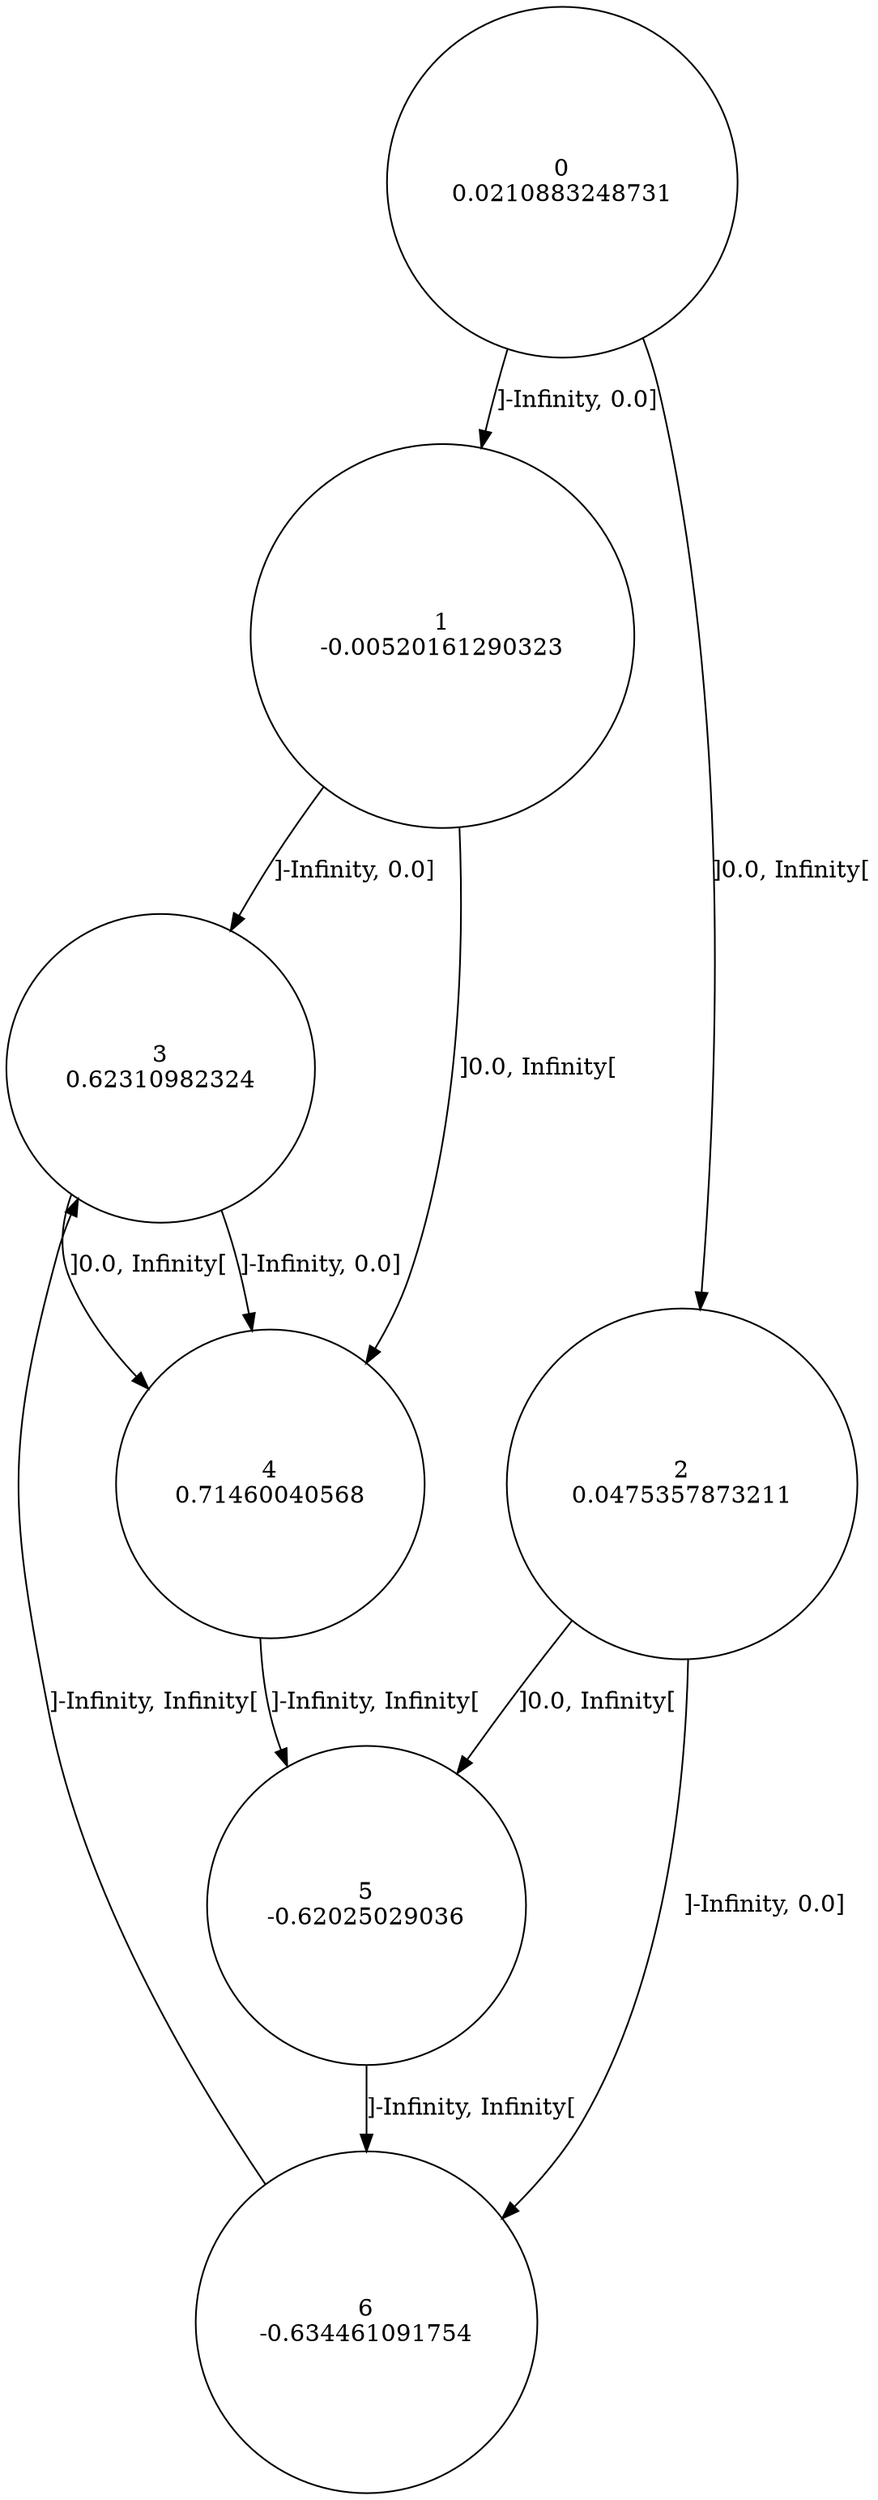 digraph a {
0 [shape=circle, label="0\n0.0210883248731"];
	0 -> 1 [label="]-Infinity, 0.0]"];
	0 -> 2 [label="]0.0, Infinity["];
1 [shape=circle, label="1\n-0.00520161290323"];
	1 -> 3 [label="]-Infinity, 0.0]"];
	1 -> 4 [label="]0.0, Infinity["];
2 [shape=circle, label="2\n0.0475357873211"];
	2 -> 6 [label="]-Infinity, 0.0]"];
	2 -> 5 [label="]0.0, Infinity["];
3 [shape=circle, label="3\n0.62310982324"];
	3 -> 4 [label="]-Infinity, 0.0]"];
	3 -> 4 [label="]0.0, Infinity["];
4 [shape=circle, label="4\n0.71460040568"];
	4 -> 5 [label="]-Infinity, Infinity["];
5 [shape=circle, label="5\n-0.62025029036"];
	5 -> 6 [label="]-Infinity, Infinity["];
6 [shape=circle, label="6\n-0.634461091754"];
	6 -> 3 [label="]-Infinity, Infinity["];
}